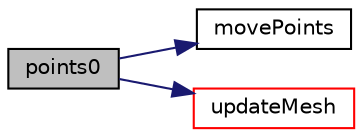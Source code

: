 digraph "points0"
{
  bgcolor="transparent";
  edge [fontname="Helvetica",fontsize="10",labelfontname="Helvetica",labelfontsize="10"];
  node [fontname="Helvetica",fontsize="10",shape=record];
  rankdir="LR";
  Node61 [label="points0",height=0.2,width=0.4,color="black", fillcolor="grey75", style="filled", fontcolor="black"];
  Node61 -> Node62 [color="midnightblue",fontsize="10",style="solid",fontname="Helvetica"];
  Node62 [label="movePoints",height=0.2,width=0.4,color="black",URL="$a22313.html#ab62834098bae1d3887f578c700754f39",tooltip="Update local data for geometry changes. "];
  Node61 -> Node63 [color="midnightblue",fontsize="10",style="solid",fontname="Helvetica"];
  Node63 [label="updateMesh",height=0.2,width=0.4,color="red",URL="$a22313.html#ad57565956fd4064299f4bd3c4eebb1d4",tooltip="Update local data for topology changes. "];
}
